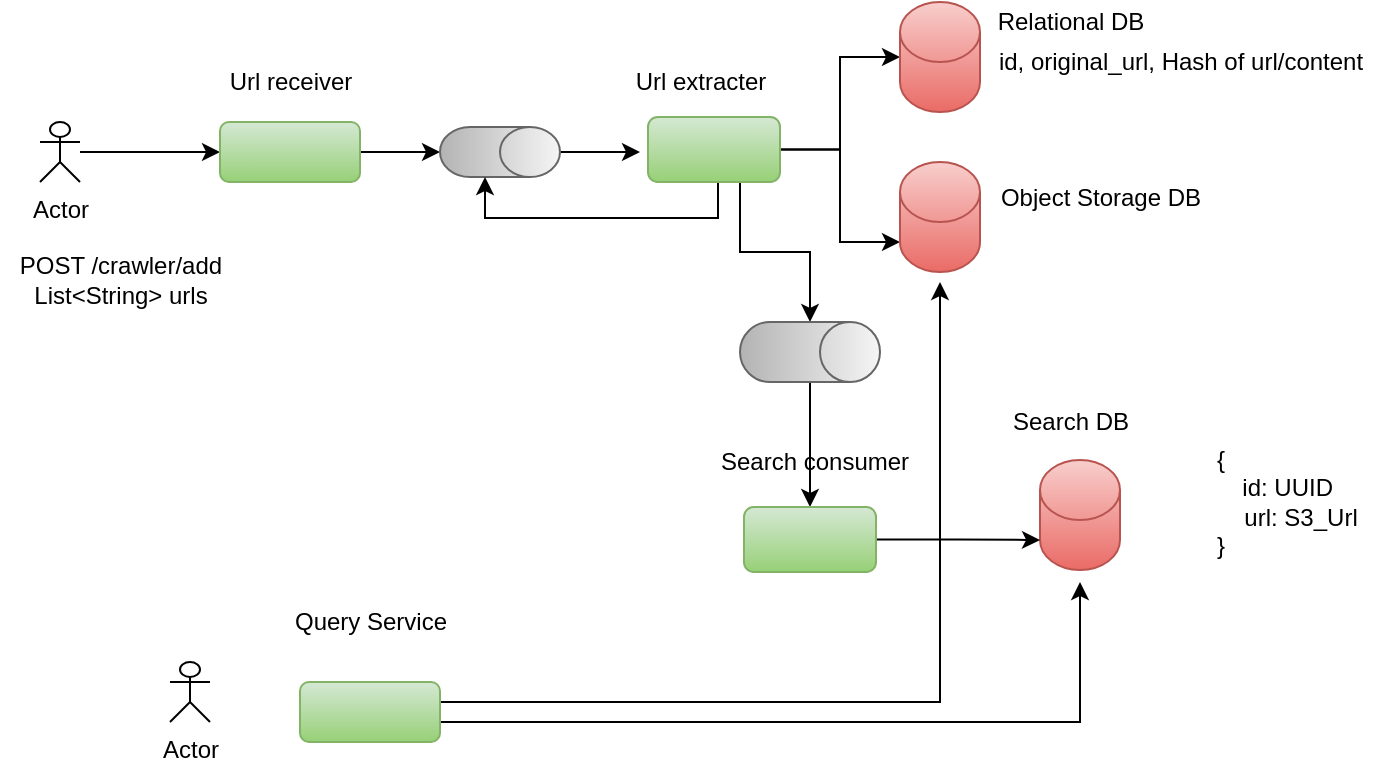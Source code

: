 <mxfile version="16.5.6" type="github" pages="2"><diagram id="Fx0w0-415X6FiPRNfORp" name="Page-1"><mxGraphModel dx="946" dy="519" grid="1" gridSize="10" guides="1" tooltips="1" connect="1" arrows="1" fold="1" page="1" pageScale="1" pageWidth="827" pageHeight="1169" math="0" shadow="0"><root><mxCell id="0"/><mxCell id="1" parent="0"/><mxCell id="NzF2ubOgFWht0Mc6AGBQ-9" style="edgeStyle=orthogonalEdgeStyle;rounded=0;orthogonalLoop=1;jettySize=auto;html=1;entryX=0;entryY=0.5;entryDx=0;entryDy=0;" edge="1" parent="1" source="NzF2ubOgFWht0Mc6AGBQ-1" target="NzF2ubOgFWht0Mc6AGBQ-4"><mxGeometry relative="1" as="geometry"/></mxCell><mxCell id="NzF2ubOgFWht0Mc6AGBQ-1" value="Actor" style="shape=umlActor;verticalLabelPosition=bottom;verticalAlign=top;html=1;outlineConnect=0;" vertex="1" parent="1"><mxGeometry x="40" y="100" width="20" height="30" as="geometry"/></mxCell><mxCell id="NzF2ubOgFWht0Mc6AGBQ-15" style="edgeStyle=orthogonalEdgeStyle;rounded=0;orthogonalLoop=1;jettySize=auto;html=1;entryX=0.5;entryY=1;entryDx=0;entryDy=0;entryPerimeter=0;" edge="1" parent="1" source="NzF2ubOgFWht0Mc6AGBQ-4" target="NzF2ubOgFWht0Mc6AGBQ-5"><mxGeometry relative="1" as="geometry"/></mxCell><mxCell id="NzF2ubOgFWht0Mc6AGBQ-4" value="" style="rounded=1;whiteSpace=wrap;html=1;fillColor=#d5e8d4;gradientColor=#97d077;strokeColor=#82b366;" vertex="1" parent="1"><mxGeometry x="130" y="100" width="70" height="30" as="geometry"/></mxCell><mxCell id="NzF2ubOgFWht0Mc6AGBQ-13" style="edgeStyle=orthogonalEdgeStyle;rounded=0;orthogonalLoop=1;jettySize=auto;html=1;" edge="1" parent="1" source="NzF2ubOgFWht0Mc6AGBQ-5"><mxGeometry relative="1" as="geometry"><mxPoint x="340" y="115" as="targetPoint"/></mxGeometry></mxCell><mxCell id="NzF2ubOgFWht0Mc6AGBQ-5" value="" style="shape=cylinder3;whiteSpace=wrap;html=1;boundedLbl=1;backgroundOutline=1;size=15;direction=south;fillColor=#f5f5f5;gradientColor=#b3b3b3;strokeColor=#666666;" vertex="1" parent="1"><mxGeometry x="240" y="102.5" width="60" height="25" as="geometry"/></mxCell><mxCell id="NzF2ubOgFWht0Mc6AGBQ-14" style="edgeStyle=orthogonalEdgeStyle;rounded=0;orthogonalLoop=1;jettySize=auto;html=1;entryX=1;entryY=0;entryDx=0;entryDy=37.5;entryPerimeter=0;" edge="1" parent="1" source="NzF2ubOgFWht0Mc6AGBQ-10" target="NzF2ubOgFWht0Mc6AGBQ-5"><mxGeometry relative="1" as="geometry"><Array as="points"><mxPoint x="379" y="148"/><mxPoint x="263" y="148"/></Array></mxGeometry></mxCell><mxCell id="NzF2ubOgFWht0Mc6AGBQ-18" style="edgeStyle=orthogonalEdgeStyle;rounded=0;orthogonalLoop=1;jettySize=auto;html=1;entryX=0;entryY=0.5;entryDx=0;entryDy=0;entryPerimeter=0;" edge="1" parent="1" source="NzF2ubOgFWht0Mc6AGBQ-10" target="NzF2ubOgFWht0Mc6AGBQ-16"><mxGeometry relative="1" as="geometry"/></mxCell><mxCell id="NzF2ubOgFWht0Mc6AGBQ-23" style="edgeStyle=orthogonalEdgeStyle;rounded=0;orthogonalLoop=1;jettySize=auto;html=1;entryX=0;entryY=1;entryDx=0;entryDy=-15;entryPerimeter=0;" edge="1" parent="1" source="NzF2ubOgFWht0Mc6AGBQ-10" target="NzF2ubOgFWht0Mc6AGBQ-22"><mxGeometry relative="1" as="geometry"/></mxCell><mxCell id="NzF2ubOgFWht0Mc6AGBQ-36" style="edgeStyle=orthogonalEdgeStyle;rounded=0;orthogonalLoop=1;jettySize=auto;html=1;entryX=0;entryY=0.5;entryDx=0;entryDy=0;entryPerimeter=0;" edge="1" parent="1" source="NzF2ubOgFWht0Mc6AGBQ-10" target="NzF2ubOgFWht0Mc6AGBQ-30"><mxGeometry relative="1" as="geometry"><Array as="points"><mxPoint x="390" y="165"/><mxPoint x="425" y="165"/></Array></mxGeometry></mxCell><mxCell id="NzF2ubOgFWht0Mc6AGBQ-10" value="" style="rounded=1;whiteSpace=wrap;html=1;fillColor=#d5e8d4;gradientColor=#97d077;strokeColor=#82b366;" vertex="1" parent="1"><mxGeometry x="344" y="97.5" width="66" height="32.5" as="geometry"/></mxCell><mxCell id="NzF2ubOgFWht0Mc6AGBQ-16" value="" style="shape=cylinder3;whiteSpace=wrap;html=1;boundedLbl=1;backgroundOutline=1;size=15;fillColor=#f8cecc;gradientColor=#ea6b66;strokeColor=#b85450;" vertex="1" parent="1"><mxGeometry x="470" y="40" width="40" height="55" as="geometry"/></mxCell><mxCell id="NzF2ubOgFWht0Mc6AGBQ-22" value="" style="shape=cylinder3;whiteSpace=wrap;html=1;boundedLbl=1;backgroundOutline=1;size=15;fillColor=#f8cecc;gradientColor=#ea6b66;strokeColor=#b85450;" vertex="1" parent="1"><mxGeometry x="470" y="120" width="40" height="55" as="geometry"/></mxCell><mxCell id="NzF2ubOgFWht0Mc6AGBQ-24" value="Relational DB" style="text;html=1;align=center;verticalAlign=middle;resizable=0;points=[];autosize=1;strokeColor=none;fillColor=none;" vertex="1" parent="1"><mxGeometry x="510" y="40" width="90" height="20" as="geometry"/></mxCell><mxCell id="NzF2ubOgFWht0Mc6AGBQ-25" value="Object Storage DB" style="text;html=1;align=center;verticalAlign=middle;resizable=0;points=[];autosize=1;strokeColor=none;fillColor=none;" vertex="1" parent="1"><mxGeometry x="510" y="127.5" width="120" height="20" as="geometry"/></mxCell><mxCell id="NzF2ubOgFWht0Mc6AGBQ-26" value="" style="shape=cylinder3;whiteSpace=wrap;html=1;boundedLbl=1;backgroundOutline=1;size=15;fillColor=#f8cecc;gradientColor=#ea6b66;strokeColor=#b85450;" vertex="1" parent="1"><mxGeometry x="540" y="269" width="40" height="55" as="geometry"/></mxCell><mxCell id="NzF2ubOgFWht0Mc6AGBQ-28" value="Url receiver" style="text;html=1;align=center;verticalAlign=middle;resizable=0;points=[];autosize=1;strokeColor=none;fillColor=none;" vertex="1" parent="1"><mxGeometry x="125" y="70" width="80" height="20" as="geometry"/></mxCell><mxCell id="NzF2ubOgFWht0Mc6AGBQ-29" value="Url extracter" style="text;html=1;align=center;verticalAlign=middle;resizable=0;points=[];autosize=1;strokeColor=none;fillColor=none;" vertex="1" parent="1"><mxGeometry x="330" y="70" width="80" height="20" as="geometry"/></mxCell><mxCell id="NzF2ubOgFWht0Mc6AGBQ-37" style="edgeStyle=orthogonalEdgeStyle;rounded=0;orthogonalLoop=1;jettySize=auto;html=1;entryX=0.5;entryY=0;entryDx=0;entryDy=0;" edge="1" parent="1" source="NzF2ubOgFWht0Mc6AGBQ-30" target="NzF2ubOgFWht0Mc6AGBQ-32"><mxGeometry relative="1" as="geometry"/></mxCell><mxCell id="NzF2ubOgFWht0Mc6AGBQ-30" value="" style="shape=cylinder3;whiteSpace=wrap;html=1;boundedLbl=1;backgroundOutline=1;size=15;direction=south;fillColor=#f5f5f5;gradientColor=#b3b3b3;strokeColor=#666666;" vertex="1" parent="1"><mxGeometry x="390" y="200" width="70" height="30" as="geometry"/></mxCell><mxCell id="NzF2ubOgFWht0Mc6AGBQ-34" style="edgeStyle=orthogonalEdgeStyle;rounded=0;orthogonalLoop=1;jettySize=auto;html=1;entryX=0;entryY=1;entryDx=0;entryDy=-15;entryPerimeter=0;" edge="1" parent="1" source="NzF2ubOgFWht0Mc6AGBQ-32" target="NzF2ubOgFWht0Mc6AGBQ-26"><mxGeometry relative="1" as="geometry"/></mxCell><mxCell id="NzF2ubOgFWht0Mc6AGBQ-32" value="" style="rounded=1;whiteSpace=wrap;html=1;fillColor=#d5e8d4;gradientColor=#97d077;strokeColor=#82b366;" vertex="1" parent="1"><mxGeometry x="392" y="292.5" width="66" height="32.5" as="geometry"/></mxCell><mxCell id="NzF2ubOgFWht0Mc6AGBQ-33" value="Search consumer" style="text;html=1;align=center;verticalAlign=middle;resizable=0;points=[];autosize=1;strokeColor=none;fillColor=none;" vertex="1" parent="1"><mxGeometry x="372" y="260" width="110" height="20" as="geometry"/></mxCell><mxCell id="NzF2ubOgFWht0Mc6AGBQ-35" value="Search DB" style="text;html=1;align=center;verticalAlign=middle;resizable=0;points=[];autosize=1;strokeColor=none;fillColor=none;" vertex="1" parent="1"><mxGeometry x="520" y="240" width="70" height="20" as="geometry"/></mxCell><mxCell id="NzF2ubOgFWht0Mc6AGBQ-41" style="edgeStyle=orthogonalEdgeStyle;rounded=0;orthogonalLoop=1;jettySize=auto;html=1;" edge="1" parent="1" source="NzF2ubOgFWht0Mc6AGBQ-38"><mxGeometry relative="1" as="geometry"><mxPoint x="560" y="330" as="targetPoint"/><Array as="points"><mxPoint x="560" y="400"/></Array></mxGeometry></mxCell><mxCell id="NzF2ubOgFWht0Mc6AGBQ-42" style="edgeStyle=orthogonalEdgeStyle;rounded=0;orthogonalLoop=1;jettySize=auto;html=1;" edge="1" parent="1" source="NzF2ubOgFWht0Mc6AGBQ-38"><mxGeometry relative="1" as="geometry"><mxPoint x="490" y="180" as="targetPoint"/><Array as="points"><mxPoint x="490" y="390"/></Array></mxGeometry></mxCell><mxCell id="NzF2ubOgFWht0Mc6AGBQ-38" value="" style="rounded=1;whiteSpace=wrap;html=1;fillColor=#d5e8d4;gradientColor=#97d077;strokeColor=#82b366;" vertex="1" parent="1"><mxGeometry x="170" y="380" width="70" height="30" as="geometry"/></mxCell><mxCell id="NzF2ubOgFWht0Mc6AGBQ-39" value="Query Service" style="text;html=1;align=center;verticalAlign=middle;resizable=0;points=[];autosize=1;strokeColor=none;fillColor=none;" vertex="1" parent="1"><mxGeometry x="160" y="340" width="90" height="20" as="geometry"/></mxCell><mxCell id="NzF2ubOgFWht0Mc6AGBQ-40" value="Actor" style="shape=umlActor;verticalLabelPosition=bottom;verticalAlign=top;html=1;outlineConnect=0;" vertex="1" parent="1"><mxGeometry x="105" y="370" width="20" height="30" as="geometry"/></mxCell><mxCell id="NzF2ubOgFWht0Mc6AGBQ-46" value="POST /crawler/add&lt;br&gt;List&amp;lt;String&amp;gt; urls" style="text;html=1;align=center;verticalAlign=middle;resizable=0;points=[];autosize=1;strokeColor=none;fillColor=none;" vertex="1" parent="1"><mxGeometry x="20" y="164" width="120" height="30" as="geometry"/></mxCell><mxCell id="ZcPSstG6caofF9D9DJTK-1" value="id, original_url, Hash of url/content" style="text;html=1;align=center;verticalAlign=middle;resizable=0;points=[];autosize=1;strokeColor=none;fillColor=none;" vertex="1" parent="1"><mxGeometry x="510" y="60" width="200" height="20" as="geometry"/></mxCell><mxCell id="ZcPSstG6caofF9D9DJTK-2" value="{&lt;br&gt;&lt;span style=&quot;white-space: pre&quot;&gt;&#9;&lt;/span&gt;&lt;span style=&quot;white-space: pre&quot;&gt;&#9;&amp;nbsp;&lt;/span&gt;&amp;nbsp; &amp;nbsp;id: UUID&lt;br&gt;&lt;span style=&quot;white-space: pre&quot;&gt;&#9;&lt;/span&gt;&lt;span style=&quot;white-space: pre&quot;&gt;&#9;&amp;nbsp;&lt;/span&gt;&amp;nbsp; &lt;span style=&quot;white-space: pre&quot;&gt;&#9;&lt;/span&gt;url: S3_Url&lt;br&gt;}" style="text;html=1;align=center;verticalAlign=middle;resizable=0;points=[];autosize=1;strokeColor=none;fillColor=none;" vertex="1" parent="1"><mxGeometry x="555" y="260" width="150" height="60" as="geometry"/></mxCell></root></mxGraphModel></diagram><diagram id="SS86aDqNFAttURsipGkV" name="Page-2"><mxGraphModel dx="946" dy="519" grid="1" gridSize="10" guides="1" tooltips="1" connect="1" arrows="1" fold="1" page="1" pageScale="1" pageWidth="827" pageHeight="1169" math="0" shadow="0"><root><mxCell id="NtUYi7HXkPatV7WIxxJa-0"/><mxCell id="NtUYi7HXkPatV7WIxxJa-1" parent="NtUYi7HXkPatV7WIxxJa-0"/><mxCell id="NDy0QlgbrRZSJP-IdGn8-0" style="edgeStyle=orthogonalEdgeStyle;rounded=0;orthogonalLoop=1;jettySize=auto;html=1;entryX=0;entryY=0.5;entryDx=0;entryDy=0;" edge="1" parent="NtUYi7HXkPatV7WIxxJa-1" source="NDy0QlgbrRZSJP-IdGn8-1" target="NDy0QlgbrRZSJP-IdGn8-3"><mxGeometry relative="1" as="geometry"/></mxCell><mxCell id="NDy0QlgbrRZSJP-IdGn8-1" value="Actor" style="shape=umlActor;verticalLabelPosition=bottom;verticalAlign=top;html=1;outlineConnect=0;" vertex="1" parent="NtUYi7HXkPatV7WIxxJa-1"><mxGeometry x="40" y="100" width="20" height="30" as="geometry"/></mxCell><mxCell id="NDy0QlgbrRZSJP-IdGn8-2" style="edgeStyle=orthogonalEdgeStyle;rounded=0;orthogonalLoop=1;jettySize=auto;html=1;entryX=0.5;entryY=1;entryDx=0;entryDy=0;entryPerimeter=0;" edge="1" parent="NtUYi7HXkPatV7WIxxJa-1" source="NDy0QlgbrRZSJP-IdGn8-3" target="NDy0QlgbrRZSJP-IdGn8-5"><mxGeometry relative="1" as="geometry"/></mxCell><mxCell id="NDy0QlgbrRZSJP-IdGn8-3" value="" style="rounded=1;whiteSpace=wrap;html=1;fillColor=#d5e8d4;gradientColor=#97d077;strokeColor=#82b366;" vertex="1" parent="NtUYi7HXkPatV7WIxxJa-1"><mxGeometry x="130" y="100" width="70" height="30" as="geometry"/></mxCell><mxCell id="NDy0QlgbrRZSJP-IdGn8-4" style="edgeStyle=orthogonalEdgeStyle;rounded=0;orthogonalLoop=1;jettySize=auto;html=1;" edge="1" parent="NtUYi7HXkPatV7WIxxJa-1" source="NDy0QlgbrRZSJP-IdGn8-5"><mxGeometry relative="1" as="geometry"><mxPoint x="340" y="115" as="targetPoint"/></mxGeometry></mxCell><mxCell id="NDy0QlgbrRZSJP-IdGn8-5" value="P1" style="shape=cylinder3;whiteSpace=wrap;html=1;boundedLbl=1;backgroundOutline=1;size=15;direction=south;fillColor=#f5f5f5;gradientColor=#b3b3b3;strokeColor=#666666;" vertex="1" parent="NtUYi7HXkPatV7WIxxJa-1"><mxGeometry x="240" y="102.5" width="60" height="25" as="geometry"/></mxCell><mxCell id="NDy0QlgbrRZSJP-IdGn8-7" style="edgeStyle=orthogonalEdgeStyle;rounded=0;orthogonalLoop=1;jettySize=auto;html=1;entryX=0;entryY=0.5;entryDx=0;entryDy=0;entryPerimeter=0;" edge="1" parent="NtUYi7HXkPatV7WIxxJa-1" source="NDy0QlgbrRZSJP-IdGn8-10" target="NDy0QlgbrRZSJP-IdGn8-11"><mxGeometry relative="1" as="geometry"/></mxCell><mxCell id="NDy0QlgbrRZSJP-IdGn8-8" style="edgeStyle=orthogonalEdgeStyle;rounded=0;orthogonalLoop=1;jettySize=auto;html=1;entryX=0;entryY=1;entryDx=0;entryDy=-15;entryPerimeter=0;" edge="1" parent="NtUYi7HXkPatV7WIxxJa-1" source="NDy0QlgbrRZSJP-IdGn8-10" target="NDy0QlgbrRZSJP-IdGn8-12"><mxGeometry relative="1" as="geometry"/></mxCell><mxCell id="NDy0QlgbrRZSJP-IdGn8-9" style="edgeStyle=orthogonalEdgeStyle;rounded=0;orthogonalLoop=1;jettySize=auto;html=1;entryX=0;entryY=0.5;entryDx=0;entryDy=0;entryPerimeter=0;" edge="1" parent="NtUYi7HXkPatV7WIxxJa-1" source="NDy0QlgbrRZSJP-IdGn8-10" target="NDy0QlgbrRZSJP-IdGn8-19"><mxGeometry relative="1" as="geometry"><Array as="points"><mxPoint x="390" y="165"/><mxPoint x="425" y="165"/></Array></mxGeometry></mxCell><mxCell id="NDy0QlgbrRZSJP-IdGn8-31" style="edgeStyle=orthogonalEdgeStyle;rounded=0;orthogonalLoop=1;jettySize=auto;html=1;entryX=1;entryY=0.5;entryDx=0;entryDy=0;entryPerimeter=0;" edge="1" parent="NtUYi7HXkPatV7WIxxJa-1" source="NDy0QlgbrRZSJP-IdGn8-10" target="NDy0QlgbrRZSJP-IdGn8-30"><mxGeometry relative="1" as="geometry"><Array as="points"><mxPoint x="370" y="195"/><mxPoint x="270" y="195"/></Array></mxGeometry></mxCell><mxCell id="NDy0QlgbrRZSJP-IdGn8-10" value="" style="rounded=1;whiteSpace=wrap;html=1;fillColor=#d5e8d4;gradientColor=#97d077;strokeColor=#82b366;" vertex="1" parent="NtUYi7HXkPatV7WIxxJa-1"><mxGeometry x="344" y="97.5" width="66" height="32.5" as="geometry"/></mxCell><mxCell id="NDy0QlgbrRZSJP-IdGn8-11" value="" style="shape=cylinder3;whiteSpace=wrap;html=1;boundedLbl=1;backgroundOutline=1;size=15;fillColor=#f8cecc;gradientColor=#ea6b66;strokeColor=#b85450;" vertex="1" parent="NtUYi7HXkPatV7WIxxJa-1"><mxGeometry x="470" y="40" width="40" height="55" as="geometry"/></mxCell><mxCell id="NDy0QlgbrRZSJP-IdGn8-12" value="" style="shape=cylinder3;whiteSpace=wrap;html=1;boundedLbl=1;backgroundOutline=1;size=15;fillColor=#f8cecc;gradientColor=#ea6b66;strokeColor=#b85450;" vertex="1" parent="NtUYi7HXkPatV7WIxxJa-1"><mxGeometry x="470" y="120" width="40" height="55" as="geometry"/></mxCell><mxCell id="NDy0QlgbrRZSJP-IdGn8-13" value="Relational DB" style="text;html=1;align=center;verticalAlign=middle;resizable=0;points=[];autosize=1;strokeColor=none;fillColor=none;" vertex="1" parent="NtUYi7HXkPatV7WIxxJa-1"><mxGeometry x="510" y="30" width="90" height="20" as="geometry"/></mxCell><mxCell id="NDy0QlgbrRZSJP-IdGn8-14" value="Object Storage DB" style="text;html=1;align=center;verticalAlign=middle;resizable=0;points=[];autosize=1;strokeColor=none;fillColor=none;" vertex="1" parent="NtUYi7HXkPatV7WIxxJa-1"><mxGeometry x="510" y="145" width="120" height="20" as="geometry"/></mxCell><mxCell id="NDy0QlgbrRZSJP-IdGn8-15" value="" style="shape=cylinder3;whiteSpace=wrap;html=1;boundedLbl=1;backgroundOutline=1;size=15;fillColor=#f8cecc;gradientColor=#ea6b66;strokeColor=#b85450;" vertex="1" parent="NtUYi7HXkPatV7WIxxJa-1"><mxGeometry x="540" y="269" width="40" height="55" as="geometry"/></mxCell><mxCell id="NDy0QlgbrRZSJP-IdGn8-16" value="Url receiver" style="text;html=1;align=center;verticalAlign=middle;resizable=0;points=[];autosize=1;strokeColor=none;fillColor=none;" vertex="1" parent="NtUYi7HXkPatV7WIxxJa-1"><mxGeometry x="125" y="70" width="80" height="20" as="geometry"/></mxCell><mxCell id="NDy0QlgbrRZSJP-IdGn8-17" value="Url extracter" style="text;html=1;align=center;verticalAlign=middle;resizable=0;points=[];autosize=1;strokeColor=none;fillColor=none;" vertex="1" parent="NtUYi7HXkPatV7WIxxJa-1"><mxGeometry x="330" y="70" width="80" height="20" as="geometry"/></mxCell><mxCell id="NDy0QlgbrRZSJP-IdGn8-18" style="edgeStyle=orthogonalEdgeStyle;rounded=0;orthogonalLoop=1;jettySize=auto;html=1;entryX=0.5;entryY=0;entryDx=0;entryDy=0;" edge="1" parent="NtUYi7HXkPatV7WIxxJa-1" source="NDy0QlgbrRZSJP-IdGn8-19" target="NDy0QlgbrRZSJP-IdGn8-21"><mxGeometry relative="1" as="geometry"/></mxCell><mxCell id="NDy0QlgbrRZSJP-IdGn8-19" value="" style="shape=cylinder3;whiteSpace=wrap;html=1;boundedLbl=1;backgroundOutline=1;size=15;direction=south;fillColor=#f5f5f5;gradientColor=#b3b3b3;strokeColor=#666666;" vertex="1" parent="NtUYi7HXkPatV7WIxxJa-1"><mxGeometry x="390" y="200" width="70" height="30" as="geometry"/></mxCell><mxCell id="NDy0QlgbrRZSJP-IdGn8-20" style="edgeStyle=orthogonalEdgeStyle;rounded=0;orthogonalLoop=1;jettySize=auto;html=1;entryX=0;entryY=1;entryDx=0;entryDy=-15;entryPerimeter=0;" edge="1" parent="NtUYi7HXkPatV7WIxxJa-1" source="NDy0QlgbrRZSJP-IdGn8-21" target="NDy0QlgbrRZSJP-IdGn8-15"><mxGeometry relative="1" as="geometry"/></mxCell><mxCell id="NDy0QlgbrRZSJP-IdGn8-21" value="" style="rounded=1;whiteSpace=wrap;html=1;fillColor=#d5e8d4;gradientColor=#97d077;strokeColor=#82b366;" vertex="1" parent="NtUYi7HXkPatV7WIxxJa-1"><mxGeometry x="392" y="292.5" width="66" height="32.5" as="geometry"/></mxCell><mxCell id="NDy0QlgbrRZSJP-IdGn8-22" value="Search consumer" style="text;html=1;align=center;verticalAlign=middle;resizable=0;points=[];autosize=1;strokeColor=none;fillColor=none;" vertex="1" parent="NtUYi7HXkPatV7WIxxJa-1"><mxGeometry x="372" y="260" width="110" height="20" as="geometry"/></mxCell><mxCell id="NDy0QlgbrRZSJP-IdGn8-23" value="Search DB" style="text;html=1;align=center;verticalAlign=middle;resizable=0;points=[];autosize=1;strokeColor=none;fillColor=none;" vertex="1" parent="NtUYi7HXkPatV7WIxxJa-1"><mxGeometry x="520" y="240" width="70" height="20" as="geometry"/></mxCell><mxCell id="NDy0QlgbrRZSJP-IdGn8-24" style="edgeStyle=orthogonalEdgeStyle;rounded=0;orthogonalLoop=1;jettySize=auto;html=1;" edge="1" parent="NtUYi7HXkPatV7WIxxJa-1" source="NDy0QlgbrRZSJP-IdGn8-26"><mxGeometry relative="1" as="geometry"><mxPoint x="560" y="330" as="targetPoint"/><Array as="points"><mxPoint x="560" y="400"/></Array></mxGeometry></mxCell><mxCell id="NDy0QlgbrRZSJP-IdGn8-25" style="edgeStyle=orthogonalEdgeStyle;rounded=0;orthogonalLoop=1;jettySize=auto;html=1;" edge="1" parent="NtUYi7HXkPatV7WIxxJa-1" source="NDy0QlgbrRZSJP-IdGn8-26"><mxGeometry relative="1" as="geometry"><mxPoint x="490" y="180" as="targetPoint"/><Array as="points"><mxPoint x="490" y="390"/></Array></mxGeometry></mxCell><mxCell id="NDy0QlgbrRZSJP-IdGn8-26" value="" style="rounded=1;whiteSpace=wrap;html=1;fillColor=#d5e8d4;gradientColor=#97d077;strokeColor=#82b366;" vertex="1" parent="NtUYi7HXkPatV7WIxxJa-1"><mxGeometry x="170" y="380" width="70" height="30" as="geometry"/></mxCell><mxCell id="NDy0QlgbrRZSJP-IdGn8-27" value="Query Service" style="text;html=1;align=center;verticalAlign=middle;resizable=0;points=[];autosize=1;strokeColor=none;fillColor=none;" vertex="1" parent="NtUYi7HXkPatV7WIxxJa-1"><mxGeometry x="160" y="340" width="90" height="20" as="geometry"/></mxCell><mxCell id="NDy0QlgbrRZSJP-IdGn8-28" value="Actor" style="shape=umlActor;verticalLabelPosition=bottom;verticalAlign=top;html=1;outlineConnect=0;" vertex="1" parent="NtUYi7HXkPatV7WIxxJa-1"><mxGeometry x="105" y="370" width="20" height="30" as="geometry"/></mxCell><mxCell id="NDy0QlgbrRZSJP-IdGn8-29" value="POST /crawler/add&lt;br&gt;List&amp;lt;String&amp;gt; urls" style="text;html=1;align=center;verticalAlign=middle;resizable=0;points=[];autosize=1;strokeColor=none;fillColor=none;" vertex="1" parent="NtUYi7HXkPatV7WIxxJa-1"><mxGeometry x="20" y="164" width="120" height="30" as="geometry"/></mxCell><mxCell id="NDy0QlgbrRZSJP-IdGn8-30" value="P2" style="shape=cylinder3;whiteSpace=wrap;html=1;boundedLbl=1;backgroundOutline=1;size=15;direction=south;fillColor=#f5f5f5;gradientColor=#b3b3b3;strokeColor=#666666;" vertex="1" parent="NtUYi7HXkPatV7WIxxJa-1"><mxGeometry x="240" y="150" width="60" height="25" as="geometry"/></mxCell></root></mxGraphModel></diagram></mxfile>